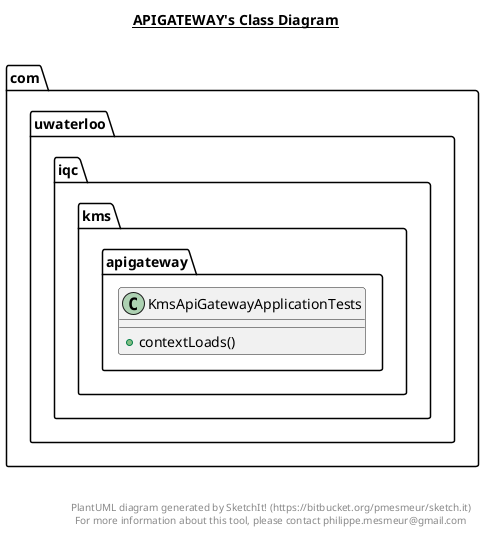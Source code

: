 @startuml

title __APIGATEWAY's Class Diagram__\n

  namespace com.uwaterloo.iqc.kms.apigateway {
    class com.uwaterloo.iqc.kms.apigateway.KmsApiGatewayApplicationTests {
        + contextLoads()
    }
  }
  



right footer


PlantUML diagram generated by SketchIt! (https://bitbucket.org/pmesmeur/sketch.it)
For more information about this tool, please contact philippe.mesmeur@gmail.com
endfooter

@enduml
